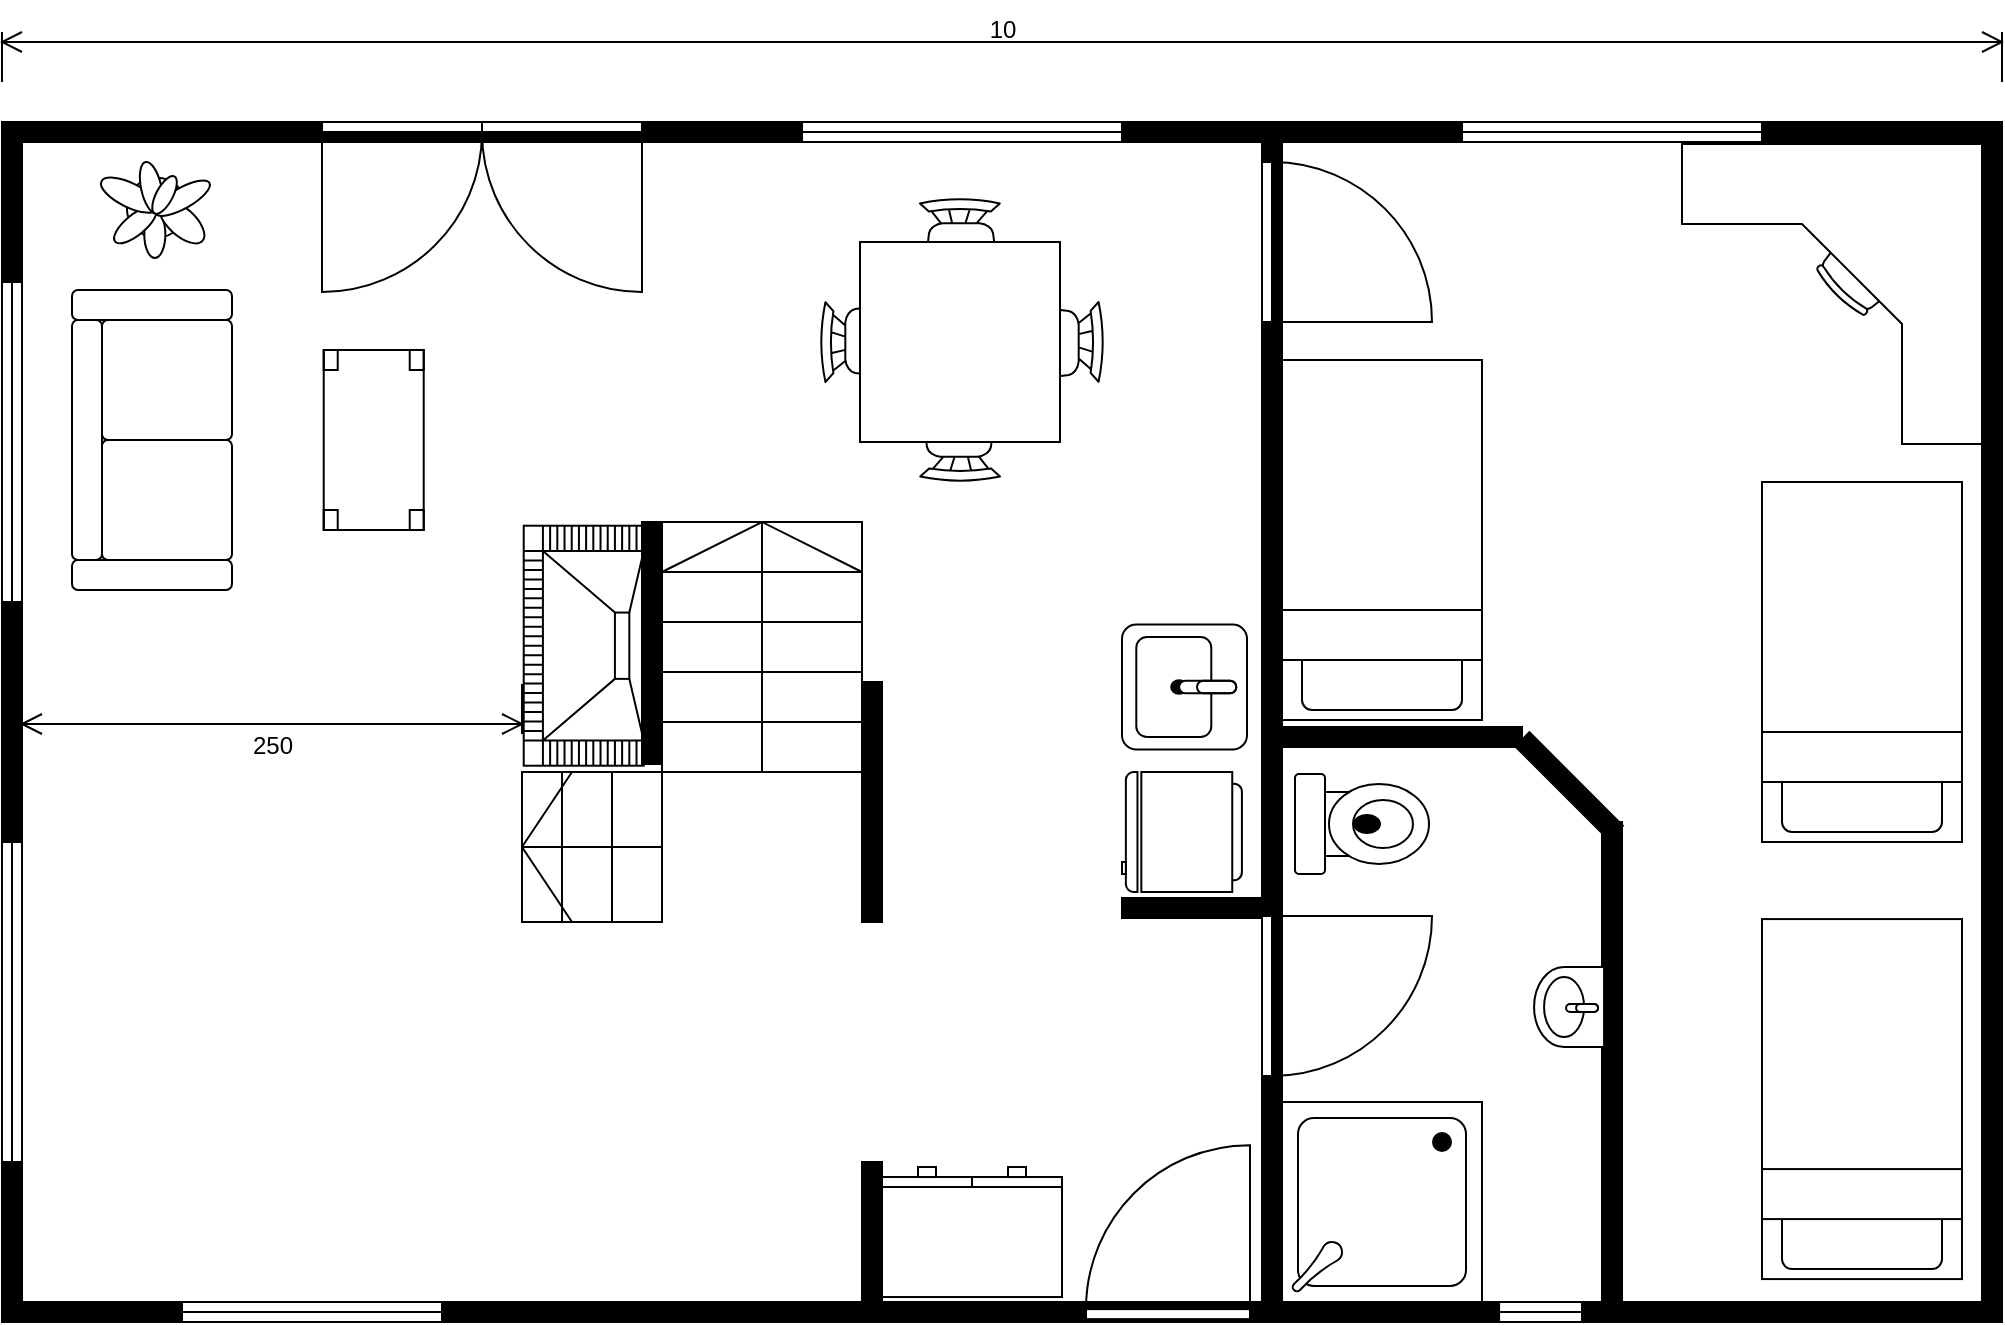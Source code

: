<mxfile version="21.1.1" type="github">
  <diagram name="Page-1" id="UrBLJqBkVr9rx_V7ReC3">
    <mxGraphModel dx="993" dy="662" grid="1" gridSize="10" guides="1" tooltips="1" connect="1" arrows="1" fold="1" page="1" pageScale="1" pageWidth="827" pageHeight="1169" math="0" shadow="0">
      <root>
        <mxCell id="0" />
        <mxCell id="1" parent="0" />
        <mxCell id="ja9HUVGWkq7oPQu7SO5F-1" value="" style="verticalLabelPosition=bottom;html=1;verticalAlign=top;align=center;shape=mxgraph.floorplan.room;fillColor=strokeColor;" parent="1" vertex="1">
          <mxGeometry y="160" width="1000" height="600" as="geometry" />
        </mxCell>
        <mxCell id="ja9HUVGWkq7oPQu7SO5F-10" value="" style="verticalLabelPosition=bottom;html=1;verticalAlign=top;align=center;shape=mxgraph.floorplan.sink_22;direction=south;rotation=0;" parent="1" vertex="1">
          <mxGeometry x="560" y="411.25" width="62.5" height="62.5" as="geometry" />
        </mxCell>
        <mxCell id="ja9HUVGWkq7oPQu7SO5F-11" value="" style="verticalLabelPosition=bottom;html=1;verticalAlign=top;align=center;shape=mxgraph.floorplan.refrigerator;direction=west;rotation=-90;" parent="1" vertex="1">
          <mxGeometry x="560" y="485" width="60" height="60" as="geometry" />
        </mxCell>
        <mxCell id="ja9HUVGWkq7oPQu7SO5F-16" value="10" style="verticalLabelPosition=middle;dashed=0;shadow=0;html=1;shape=mxgraph.cabinets.dimension;verticalAlign=top;align=center;" parent="1" vertex="1">
          <mxGeometry y="100" width="1000" height="40" as="geometry" />
        </mxCell>
        <mxCell id="ja9HUVGWkq7oPQu7SO5F-36" value="" style="verticalLabelPosition=bottom;html=1;verticalAlign=top;align=center;shape=mxgraph.floorplan.couch;rotation=-90;" parent="1" vertex="1">
          <mxGeometry y="279" width="150" height="80" as="geometry" />
        </mxCell>
        <mxCell id="vWpz6fK-cWEZlQxo3mpZ-5" value="" style="verticalLabelPosition=bottom;html=1;verticalAlign=top;align=center;shape=mxgraph.floorplan.bed_single;direction=west;" parent="1" vertex="1">
          <mxGeometry x="640" y="279" width="100" height="180" as="geometry" />
        </mxCell>
        <mxCell id="vWpz6fK-cWEZlQxo3mpZ-11" value="" style="verticalLabelPosition=bottom;html=1;verticalAlign=top;align=center;shape=mxgraph.floorplan.bed_single;direction=west;" parent="1" vertex="1">
          <mxGeometry x="880" y="340" width="100" height="180" as="geometry" />
        </mxCell>
        <mxCell id="vWpz6fK-cWEZlQxo3mpZ-28" value="250" style="verticalLabelPosition=middle;dashed=0;shadow=0;html=1;shape=mxgraph.cabinets.dimensionBottom;verticalAlign=bottom;align=center;" parent="1" vertex="1">
          <mxGeometry x="10" y="441" width="250" height="40" as="geometry" />
        </mxCell>
        <mxCell id="vWpz6fK-cWEZlQxo3mpZ-30" value="" style="verticalLabelPosition=bottom;html=1;verticalAlign=top;align=center;shape=mxgraph.floorplan.wall;fillColor=strokeColor;direction=south;" parent="1" vertex="1">
          <mxGeometry x="630" y="170" width="10" height="580" as="geometry" />
        </mxCell>
        <mxCell id="vWpz6fK-cWEZlQxo3mpZ-34" value="" style="verticalLabelPosition=bottom;html=1;verticalAlign=top;align=center;shape=mxgraph.floorplan.plant;" parent="1" vertex="1">
          <mxGeometry x="51.5" y="177" width="47" height="51" as="geometry" />
        </mxCell>
        <mxCell id="vWpz6fK-cWEZlQxo3mpZ-36" value="" style="verticalLabelPosition=bottom;html=1;verticalAlign=top;align=center;shape=mxgraph.floorplan.fireplace;rotation=-90;" parent="1" vertex="1">
          <mxGeometry x="230.86" y="391.86" width="120" height="60" as="geometry" />
        </mxCell>
        <mxCell id="vWpz6fK-cWEZlQxo3mpZ-38" value="" style="verticalLabelPosition=bottom;html=1;verticalAlign=top;align=center;shape=mxgraph.floorplan.wallCorner;fillColor=strokeColor;direction=south;" parent="1" vertex="1">
          <mxGeometry x="320" y="440" width="120" height="120" as="geometry" />
        </mxCell>
        <mxCell id="vWpz6fK-cWEZlQxo3mpZ-39" value="" style="verticalLabelPosition=bottom;html=1;verticalAlign=top;align=center;shape=mxgraph.floorplan.doorUneven;dx=0.5;" parent="1" vertex="1">
          <mxGeometry x="160" y="160" width="160" height="85" as="geometry" />
        </mxCell>
        <mxCell id="vWpz6fK-cWEZlQxo3mpZ-42" value="" style="verticalLabelPosition=bottom;html=1;verticalAlign=top;align=center;shape=mxgraph.floorplan.wall;fillColor=strokeColor;direction=south;" parent="1" vertex="1">
          <mxGeometry x="430" y="680" width="10" height="70" as="geometry" />
        </mxCell>
        <mxCell id="vWpz6fK-cWEZlQxo3mpZ-45" value="" style="verticalLabelPosition=bottom;html=1;verticalAlign=top;align=center;shape=mxgraph.floorplan.wall;fillColor=strokeColor;" parent="1" vertex="1">
          <mxGeometry x="560" y="548" width="80" height="10" as="geometry" />
        </mxCell>
        <mxCell id="vWpz6fK-cWEZlQxo3mpZ-48" value="" style="verticalLabelPosition=bottom;html=1;verticalAlign=top;align=center;shape=mxgraph.floorplan.wall;fillColor=strokeColor;direction=south;" parent="1" vertex="1">
          <mxGeometry x="320" y="360" width="10" height="121" as="geometry" />
        </mxCell>
        <mxCell id="vWpz6fK-cWEZlQxo3mpZ-49" value="100" style="verticalLabelPosition=middle;dashed=0;shadow=0;html=1;shape=mxgraph.cabinets.dimension;verticalAlign=top;align=center;" parent="1" vertex="1">
          <mxGeometry x="350" y="422.5" width="80" height="40" as="geometry" />
        </mxCell>
        <mxCell id="vWpz6fK-cWEZlQxo3mpZ-50" value="" style="verticalLabelPosition=bottom;html=1;verticalAlign=top;align=center;shape=mxgraph.floorplan.stairs;direction=south;rotation=-180;" parent="1" vertex="1">
          <mxGeometry x="330" y="360" width="100" height="125" as="geometry" />
        </mxCell>
        <mxCell id="vWpz6fK-cWEZlQxo3mpZ-51" value="" style="verticalLabelPosition=bottom;html=1;verticalAlign=top;align=center;shape=mxgraph.floorplan.stairs;rotation=-180;" parent="1" vertex="1">
          <mxGeometry x="260" y="485" width="70" height="75" as="geometry" />
        </mxCell>
        <mxCell id="vWpz6fK-cWEZlQxo3mpZ-54" value="" style="verticalLabelPosition=bottom;html=1;verticalAlign=top;align=center;shape=mxgraph.floorplan.doorLeft;aspect=fixed;direction=north;" parent="1" vertex="1">
          <mxGeometry x="630" y="180" width="85" height="80" as="geometry" />
        </mxCell>
        <mxCell id="vWpz6fK-cWEZlQxo3mpZ-55" value="" style="verticalLabelPosition=bottom;html=1;verticalAlign=top;align=center;shape=mxgraph.floorplan.wall;fillColor=strokeColor;" parent="1" vertex="1">
          <mxGeometry x="630" y="462.5" width="130" height="10" as="geometry" />
        </mxCell>
        <mxCell id="vWpz6fK-cWEZlQxo3mpZ-56" value="" style="verticalLabelPosition=bottom;html=1;verticalAlign=top;align=center;shape=mxgraph.floorplan.bed_single;direction=west;rotation=0;" parent="1" vertex="1">
          <mxGeometry x="880" y="558.54" width="100" height="180" as="geometry" />
        </mxCell>
        <mxCell id="vWpz6fK-cWEZlQxo3mpZ-58" value="" style="verticalLabelPosition=bottom;html=1;verticalAlign=top;align=center;shape=mxgraph.floorplan.doorRight;aspect=fixed;direction=north;" parent="1" vertex="1">
          <mxGeometry x="630" y="557" width="85" height="80" as="geometry" />
        </mxCell>
        <mxCell id="vWpz6fK-cWEZlQxo3mpZ-59" value="" style="verticalLabelPosition=bottom;html=1;verticalAlign=top;align=center;shape=mxgraph.floorplan.shower2;rotation=-180;" parent="1" vertex="1">
          <mxGeometry x="640" y="650" width="100" height="100" as="geometry" />
        </mxCell>
        <mxCell id="vWpz6fK-cWEZlQxo3mpZ-60" value="" style="verticalLabelPosition=bottom;html=1;verticalAlign=top;align=center;shape=mxgraph.floorplan.toilet;direction=north;" parent="1" vertex="1">
          <mxGeometry x="646.5" y="486" width="67" height="50" as="geometry" />
        </mxCell>
        <mxCell id="vWpz6fK-cWEZlQxo3mpZ-61" value="" style="verticalLabelPosition=bottom;html=1;verticalAlign=top;align=center;shape=mxgraph.floorplan.wall;fillColor=strokeColor;direction=south;rotation=-45;" parent="1" vertex="1">
          <mxGeometry x="778.54" y="459" width="10" height="66.04" as="geometry" />
        </mxCell>
        <mxCell id="vWpz6fK-cWEZlQxo3mpZ-62" value="" style="verticalLabelPosition=bottom;html=1;verticalAlign=top;align=center;shape=mxgraph.floorplan.wall;fillColor=strokeColor;direction=south;" parent="1" vertex="1">
          <mxGeometry x="800" y="510" width="10" height="240" as="geometry" />
        </mxCell>
        <mxCell id="vWpz6fK-cWEZlQxo3mpZ-63" value="" style="verticalLabelPosition=bottom;html=1;verticalAlign=top;align=center;shape=mxgraph.floorplan.window;" parent="1" vertex="1">
          <mxGeometry x="730" y="160" width="150" height="10" as="geometry" />
        </mxCell>
        <mxCell id="vWpz6fK-cWEZlQxo3mpZ-64" value="" style="verticalLabelPosition=bottom;html=1;verticalAlign=top;align=center;shape=mxgraph.floorplan.window;" parent="1" vertex="1">
          <mxGeometry x="400" y="160" width="160" height="10" as="geometry" />
        </mxCell>
        <mxCell id="vWpz6fK-cWEZlQxo3mpZ-65" value="" style="verticalLabelPosition=bottom;html=1;verticalAlign=top;align=center;shape=mxgraph.floorplan.table;rotation=-90;" parent="1" vertex="1">
          <mxGeometry x="140.86" y="294" width="90" height="50" as="geometry" />
        </mxCell>
        <mxCell id="vWpz6fK-cWEZlQxo3mpZ-66" value="" style="verticalLabelPosition=bottom;html=1;verticalAlign=top;align=center;shape=mxgraph.floorplan.window;" parent="1" vertex="1">
          <mxGeometry x="90" y="750" width="130" height="10" as="geometry" />
        </mxCell>
        <mxCell id="vWpz6fK-cWEZlQxo3mpZ-71" value="" style="verticalLabelPosition=bottom;html=1;verticalAlign=top;align=center;shape=mxgraph.floorplan.chair;shadow=0;" parent="1" vertex="1">
          <mxGeometry x="459" y="198" width="40" height="52" as="geometry" />
        </mxCell>
        <mxCell id="vWpz6fK-cWEZlQxo3mpZ-72" value="" style="verticalLabelPosition=bottom;html=1;verticalAlign=top;align=center;shape=mxgraph.floorplan.chair;shadow=0;direction=west;" parent="1" vertex="1">
          <mxGeometry x="459" y="288" width="40" height="52" as="geometry" />
        </mxCell>
        <mxCell id="vWpz6fK-cWEZlQxo3mpZ-73" value="" style="verticalLabelPosition=bottom;html=1;verticalAlign=top;align=center;shape=mxgraph.floorplan.chair;shadow=0;direction=north;" parent="1" vertex="1">
          <mxGeometry x="409" y="250" width="52" height="40" as="geometry" />
        </mxCell>
        <mxCell id="vWpz6fK-cWEZlQxo3mpZ-74" value="" style="verticalLabelPosition=bottom;html=1;verticalAlign=top;align=center;shape=mxgraph.floorplan.chair;shadow=0;direction=south" parent="1" vertex="1">
          <mxGeometry x="499" y="250" width="52" height="40" as="geometry" />
        </mxCell>
        <mxCell id="sQ_boYwWnSBo-Sk0caSp-4" style="edgeStyle=orthogonalEdgeStyle;rounded=0;orthogonalLoop=1;jettySize=auto;html=1;" edge="1" parent="1" source="vWpz6fK-cWEZlQxo3mpZ-75" target="vWpz6fK-cWEZlQxo3mpZ-71">
          <mxGeometry relative="1" as="geometry">
            <Array as="points">
              <mxPoint x="479" y="230" />
              <mxPoint x="479" y="230" />
            </Array>
          </mxGeometry>
        </mxCell>
        <mxCell id="vWpz6fK-cWEZlQxo3mpZ-75" value="" style="shape=rect;shadow=0;html=1;" parent="1" vertex="1">
          <mxGeometry x="429" y="220" width="100" height="100" as="geometry" />
        </mxCell>
        <mxCell id="vWpz6fK-cWEZlQxo3mpZ-77" value="" style="verticalLabelPosition=bottom;html=1;verticalAlign=top;align=center;shape=mxgraph.floorplan.sink_1;rotation=90;" parent="1" vertex="1">
          <mxGeometry x="763.54" y="585" width="40" height="35" as="geometry" />
        </mxCell>
        <mxCell id="sQ_boYwWnSBo-Sk0caSp-1" value="" style="verticalLabelPosition=bottom;html=1;verticalAlign=top;align=center;shape=mxgraph.floorplan.doorLeft;aspect=fixed;rotation=-180;" vertex="1" parent="1">
          <mxGeometry x="542" y="671.44" width="82" height="87.13" as="geometry" />
        </mxCell>
        <mxCell id="sQ_boYwWnSBo-Sk0caSp-3" value="" style="verticalLabelPosition=bottom;html=1;verticalAlign=top;align=center;shape=mxgraph.floorplan.desk_corner;rotation=90;" vertex="1" parent="1">
          <mxGeometry x="840" y="171" width="150" height="150" as="geometry" />
        </mxCell>
        <mxCell id="sQ_boYwWnSBo-Sk0caSp-5" value="" style="verticalLabelPosition=bottom;html=1;verticalAlign=top;align=center;shape=mxgraph.floorplan.window;" vertex="1" parent="1">
          <mxGeometry x="748.54" y="750" width="41.46" height="10" as="geometry" />
        </mxCell>
        <mxCell id="sQ_boYwWnSBo-Sk0caSp-6" value="" style="verticalLabelPosition=bottom;html=1;verticalAlign=top;align=center;shape=mxgraph.floorplan.window;direction=south;" vertex="1" parent="1">
          <mxGeometry y="240" width="10" height="160" as="geometry" />
        </mxCell>
        <mxCell id="sQ_boYwWnSBo-Sk0caSp-7" value="" style="verticalLabelPosition=bottom;html=1;verticalAlign=top;align=center;shape=mxgraph.floorplan.window;direction=south;" vertex="1" parent="1">
          <mxGeometry y="520" width="10" height="160" as="geometry" />
        </mxCell>
        <mxCell id="sQ_boYwWnSBo-Sk0caSp-8" value="" style="verticalLabelPosition=bottom;html=1;verticalAlign=top;align=center;shape=mxgraph.floorplan.dresser;rotation=-180;" vertex="1" parent="1">
          <mxGeometry x="440" y="682.51" width="90" height="65" as="geometry" />
        </mxCell>
      </root>
    </mxGraphModel>
  </diagram>
</mxfile>

